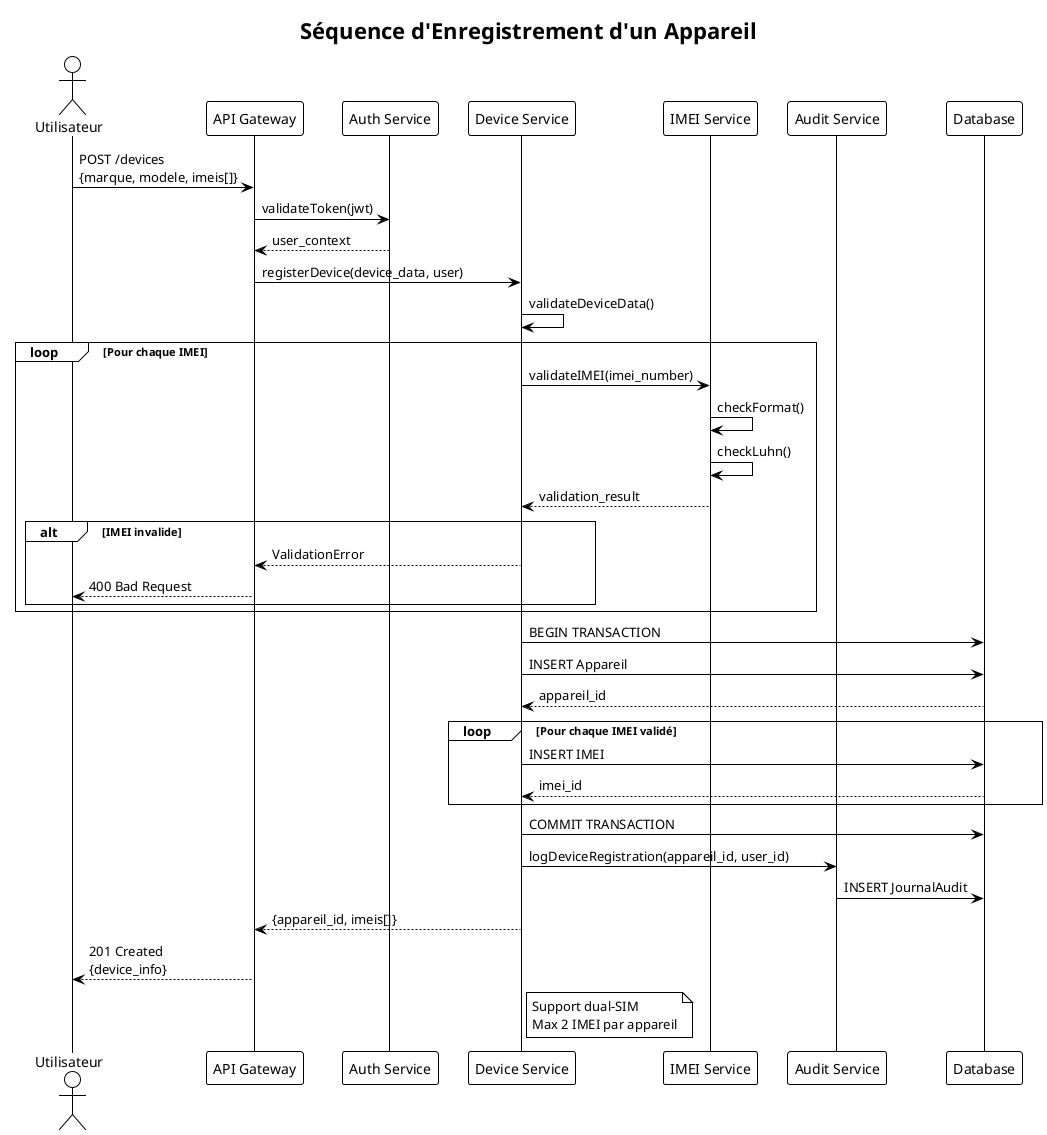 @startuml
!theme plain
title Séquence d'Enregistrement d'un Appareil

actor Utilisateur
participant "API Gateway" as API
participant "Auth Service" as Auth
participant "Device Service" as Device
participant "IMEI Service" as IMEI
participant "Audit Service" as Audit
participant "Database" as DB

Utilisateur -> API : POST /devices\n{marque, modele, imeis[]}

API -> Auth : validateToken(jwt)
Auth --> API : user_context

API -> Device : registerDevice(device_data, user)

Device -> Device : validateDeviceData()

loop Pour chaque IMEI
    Device -> IMEI : validateIMEI(imei_number)
    IMEI -> IMEI : checkFormat()
    IMEI -> IMEI : checkLuhn()
    IMEI --> Device : validation_result
    
    alt IMEI invalide
        Device --> API : ValidationError
        API --> Utilisateur : 400 Bad Request
    end
end

Device -> DB : BEGIN TRANSACTION

Device -> DB : INSERT Appareil
DB --> Device : appareil_id

loop Pour chaque IMEI validé
    Device -> DB : INSERT IMEI
    DB --> Device : imei_id
end

Device -> DB : COMMIT TRANSACTION

Device -> Audit : logDeviceRegistration(appareil_id, user_id)
Audit -> DB : INSERT JournalAudit

Device --> API : {appareil_id, imeis[]}
API --> Utilisateur : 201 Created\n{device_info}

note right of Device : Support dual-SIM\nMax 2 IMEI par appareil

@enduml